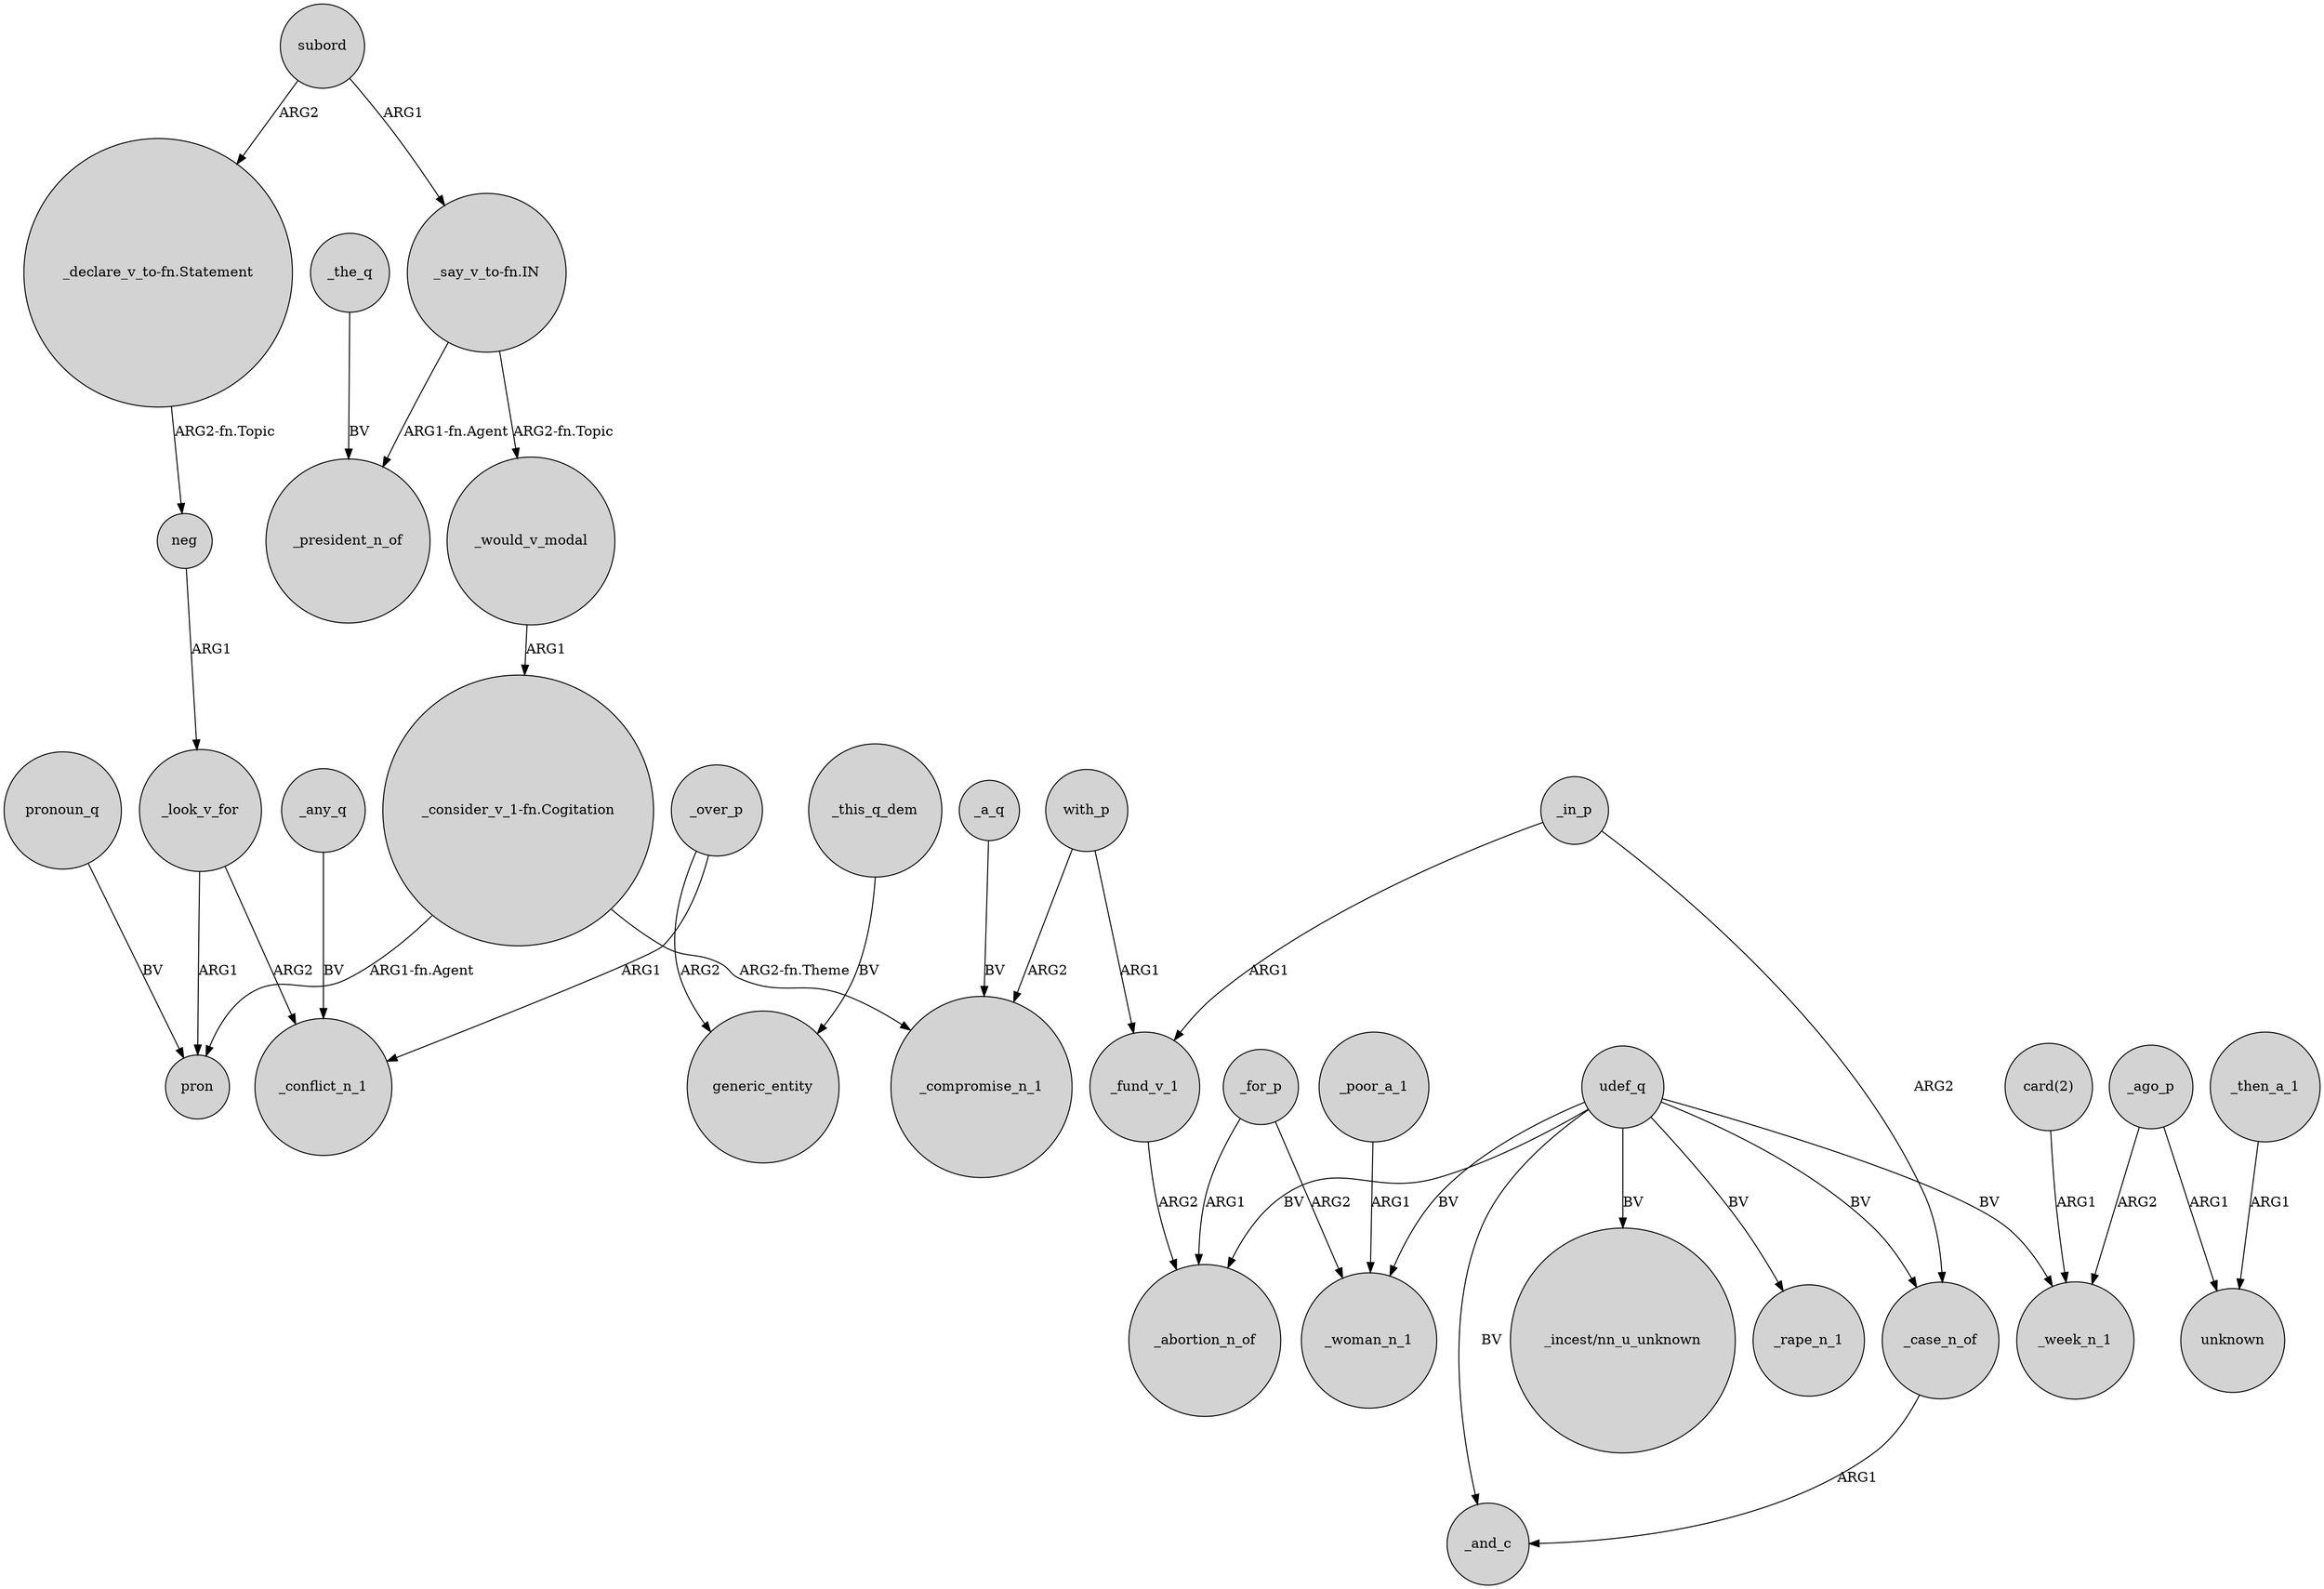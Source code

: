 digraph {
	node [shape=circle style=filled]
	"_say_v_to-fn.IN" -> _would_v_modal [label="ARG2-fn.Topic"]
	_would_v_modal -> "_consider_v_1-fn.Cogitation" [label=ARG1]
	"_consider_v_1-fn.Cogitation" -> pron [label="ARG1-fn.Agent"]
	_fund_v_1 -> _abortion_n_of [label=ARG2]
	udef_q -> "_incest/nn_u_unknown" [label=BV]
	udef_q -> _woman_n_1 [label=BV]
	_a_q -> _compromise_n_1 [label=BV]
	_in_p -> _fund_v_1 [label=ARG1]
	_look_v_for -> _conflict_n_1 [label=ARG2]
	_over_p -> _conflict_n_1 [label=ARG1]
	"_say_v_to-fn.IN" -> _president_n_of [label="ARG1-fn.Agent"]
	_for_p -> _woman_n_1 [label=ARG2]
	subord -> "_say_v_to-fn.IN" [label=ARG1]
	with_p -> _fund_v_1 [label=ARG1]
	_then_a_1 -> unknown [label=ARG1]
	"card(2)" -> _week_n_1 [label=ARG1]
	_over_p -> generic_entity [label=ARG2]
	udef_q -> _rape_n_1 [label=BV]
	pronoun_q -> pron [label=BV]
	_look_v_for -> pron [label=ARG1]
	_this_q_dem -> generic_entity [label=BV]
	"_declare_v_to-fn.Statement" -> neg [label="ARG2-fn.Topic"]
	_poor_a_1 -> _woman_n_1 [label=ARG1]
	udef_q -> _week_n_1 [label=BV]
	_for_p -> _abortion_n_of [label=ARG1]
	_the_q -> _president_n_of [label=BV]
	_case_n_of -> _and_c [label=ARG1]
	with_p -> _compromise_n_1 [label=ARG2]
	_in_p -> _case_n_of [label=ARG2]
	_ago_p -> unknown [label=ARG1]
	_ago_p -> _week_n_1 [label=ARG2]
	udef_q -> _abortion_n_of [label=BV]
	_any_q -> _conflict_n_1 [label=BV]
	udef_q -> _case_n_of [label=BV]
	neg -> _look_v_for [label=ARG1]
	udef_q -> _and_c [label=BV]
	subord -> "_declare_v_to-fn.Statement" [label=ARG2]
	"_consider_v_1-fn.Cogitation" -> _compromise_n_1 [label="ARG2-fn.Theme"]
}
